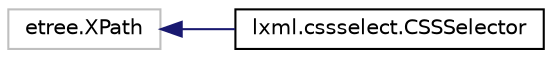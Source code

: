 digraph "Graphical Class Hierarchy"
{
 // LATEX_PDF_SIZE
  edge [fontname="Helvetica",fontsize="10",labelfontname="Helvetica",labelfontsize="10"];
  node [fontname="Helvetica",fontsize="10",shape=record];
  rankdir="LR";
  Node3293 [label="etree.XPath",height=0.2,width=0.4,color="grey75", fillcolor="white", style="filled",tooltip=" "];
  Node3293 -> Node0 [dir="back",color="midnightblue",fontsize="10",style="solid",fontname="Helvetica"];
  Node0 [label="lxml.cssselect.CSSSelector",height=0.2,width=0.4,color="black", fillcolor="white", style="filled",URL="$classlxml_1_1cssselect_1_1CSSSelector.html",tooltip=" "];
}
